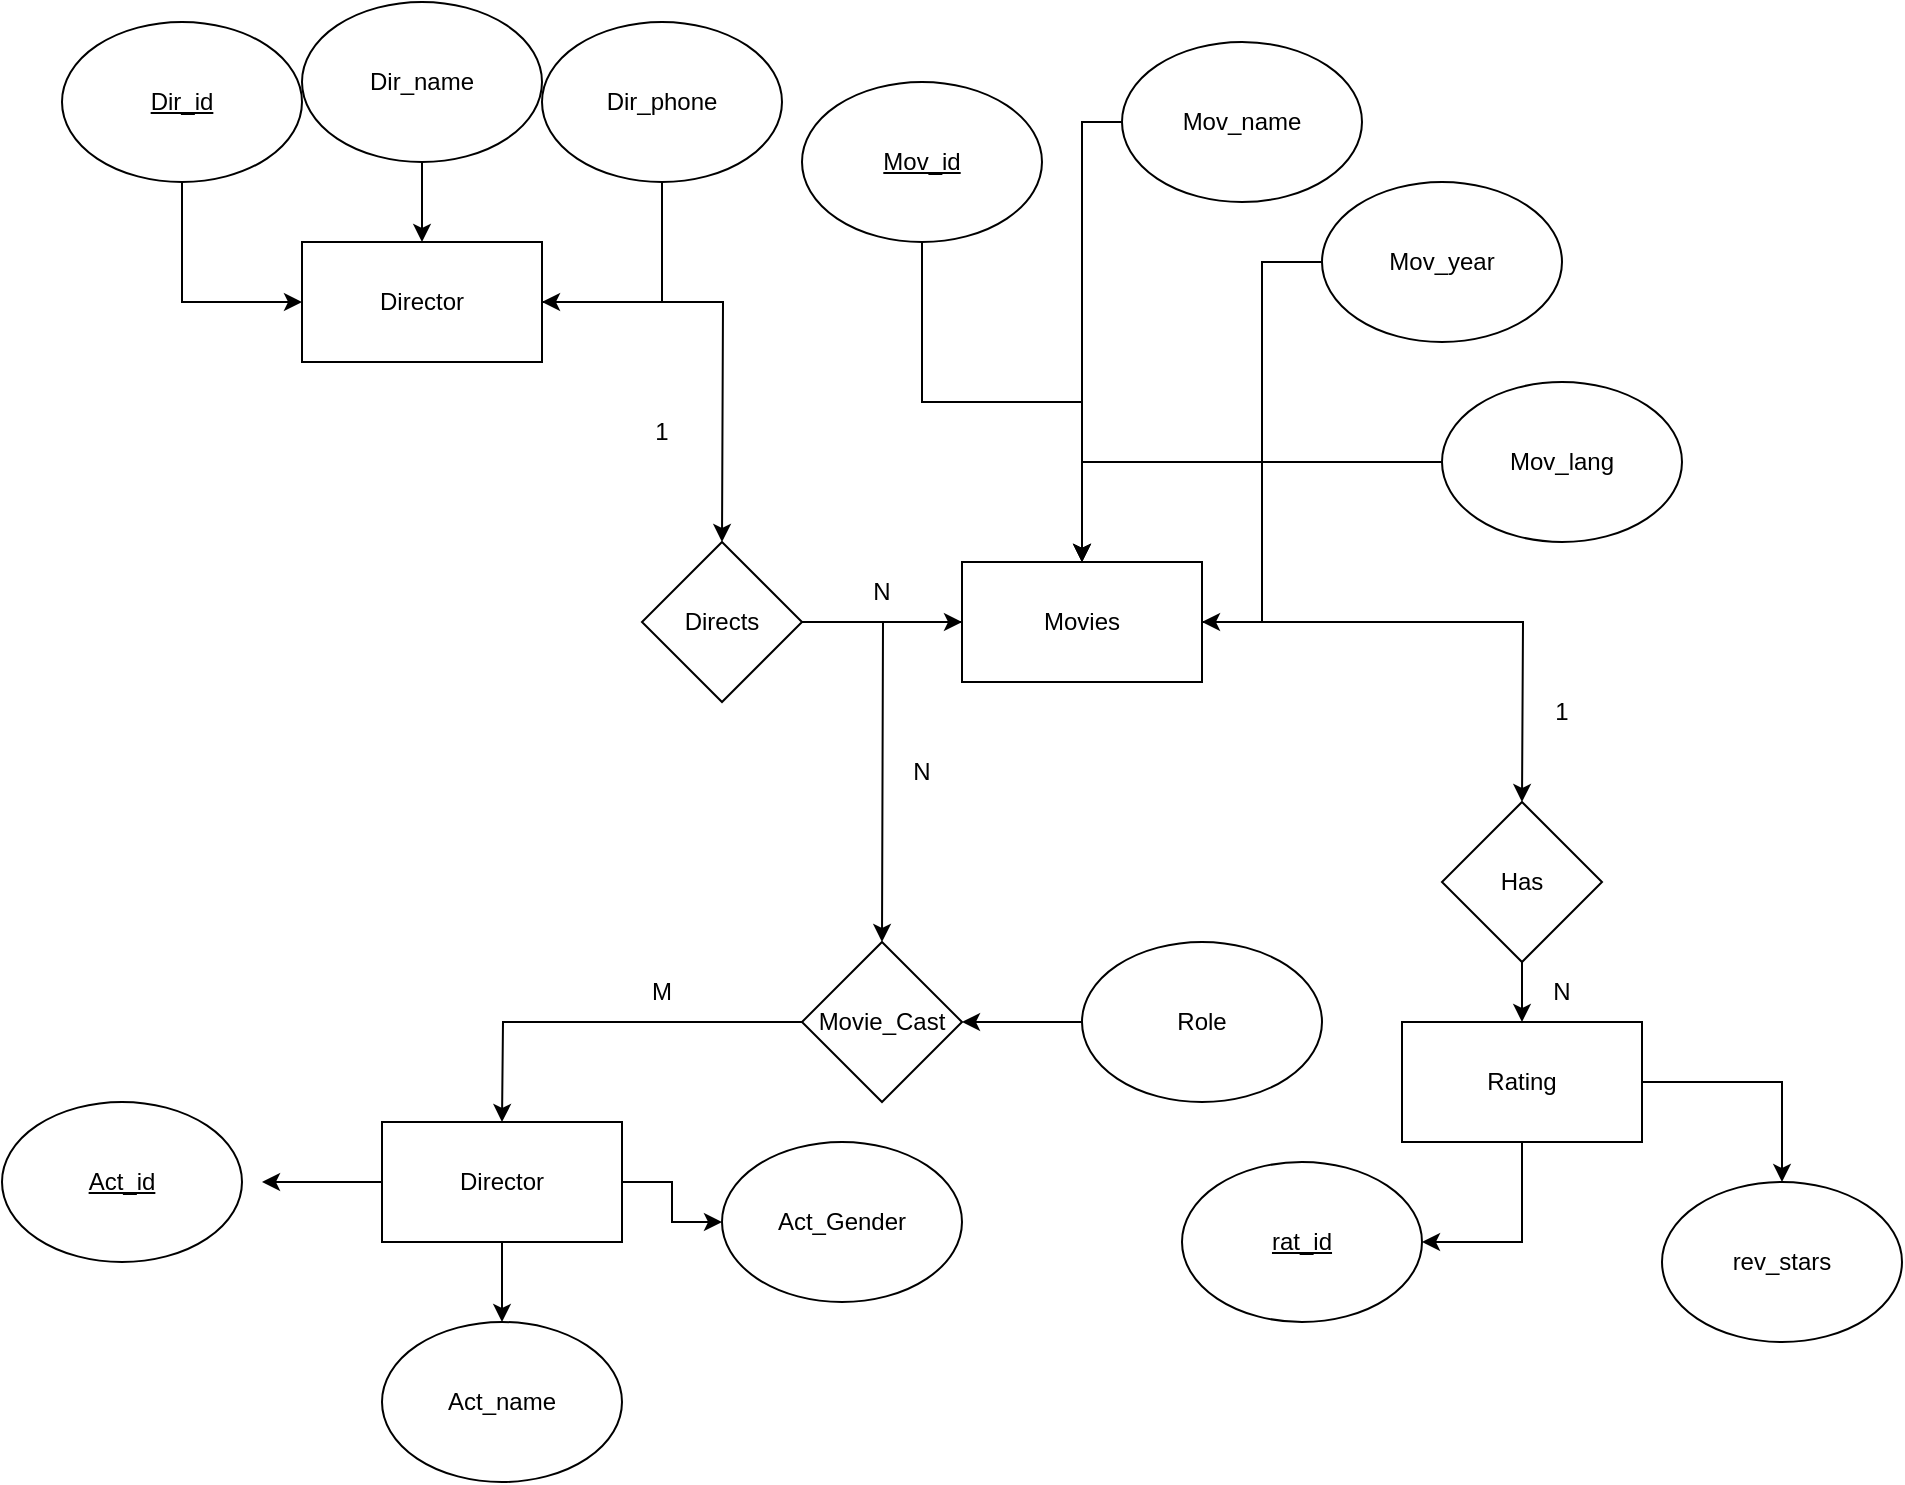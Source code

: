 <mxfile version="21.3.3" type="device">
  <diagram name="Page-1" id="XVbMSRgNcxaEmrLtLWEo">
    <mxGraphModel dx="1674" dy="788" grid="1" gridSize="10" guides="1" tooltips="1" connect="1" arrows="1" fold="1" page="1" pageScale="1" pageWidth="850" pageHeight="1100" math="0" shadow="0">
      <root>
        <mxCell id="0" />
        <mxCell id="1" parent="0" />
        <mxCell id="kArOrO6u-qZgc8jwiXDS-11" style="edgeStyle=orthogonalEdgeStyle;rounded=0;orthogonalLoop=1;jettySize=auto;html=1;" edge="1" parent="1" source="kArOrO6u-qZgc8jwiXDS-1">
          <mxGeometry relative="1" as="geometry">
            <mxPoint x="390" y="300" as="targetPoint" />
          </mxGeometry>
        </mxCell>
        <mxCell id="kArOrO6u-qZgc8jwiXDS-1" value="Director" style="rounded=0;whiteSpace=wrap;html=1;" vertex="1" parent="1">
          <mxGeometry x="180" y="150" width="120" height="60" as="geometry" />
        </mxCell>
        <mxCell id="kArOrO6u-qZgc8jwiXDS-8" style="edgeStyle=orthogonalEdgeStyle;rounded=0;orthogonalLoop=1;jettySize=auto;html=1;exitX=0.5;exitY=1;exitDx=0;exitDy=0;entryX=0;entryY=0.5;entryDx=0;entryDy=0;" edge="1" parent="1" source="kArOrO6u-qZgc8jwiXDS-2" target="kArOrO6u-qZgc8jwiXDS-1">
          <mxGeometry relative="1" as="geometry" />
        </mxCell>
        <mxCell id="kArOrO6u-qZgc8jwiXDS-2" value="&lt;u&gt;Dir_id&lt;/u&gt;" style="ellipse;whiteSpace=wrap;html=1;" vertex="1" parent="1">
          <mxGeometry x="60" y="40" width="120" height="80" as="geometry" />
        </mxCell>
        <mxCell id="kArOrO6u-qZgc8jwiXDS-6" style="edgeStyle=orthogonalEdgeStyle;rounded=0;orthogonalLoop=1;jettySize=auto;html=1;" edge="1" parent="1" source="kArOrO6u-qZgc8jwiXDS-3" target="kArOrO6u-qZgc8jwiXDS-1">
          <mxGeometry relative="1" as="geometry" />
        </mxCell>
        <mxCell id="kArOrO6u-qZgc8jwiXDS-3" value="Dir_name" style="ellipse;whiteSpace=wrap;html=1;" vertex="1" parent="1">
          <mxGeometry x="180" y="30" width="120" height="80" as="geometry" />
        </mxCell>
        <mxCell id="kArOrO6u-qZgc8jwiXDS-40" style="edgeStyle=orthogonalEdgeStyle;rounded=0;orthogonalLoop=1;jettySize=auto;html=1;entryX=1;entryY=0.5;entryDx=0;entryDy=0;" edge="1" parent="1" source="kArOrO6u-qZgc8jwiXDS-4" target="kArOrO6u-qZgc8jwiXDS-1">
          <mxGeometry relative="1" as="geometry">
            <mxPoint x="340" y="170" as="targetPoint" />
          </mxGeometry>
        </mxCell>
        <mxCell id="kArOrO6u-qZgc8jwiXDS-4" value="Dir_phone" style="ellipse;whiteSpace=wrap;html=1;" vertex="1" parent="1">
          <mxGeometry x="300" y="40" width="120" height="80" as="geometry" />
        </mxCell>
        <mxCell id="kArOrO6u-qZgc8jwiXDS-13" style="edgeStyle=orthogonalEdgeStyle;rounded=0;orthogonalLoop=1;jettySize=auto;html=1;" edge="1" parent="1" source="kArOrO6u-qZgc8jwiXDS-12">
          <mxGeometry relative="1" as="geometry">
            <mxPoint x="510" y="340" as="targetPoint" />
          </mxGeometry>
        </mxCell>
        <mxCell id="kArOrO6u-qZgc8jwiXDS-12" value="Directs" style="rhombus;whiteSpace=wrap;html=1;" vertex="1" parent="1">
          <mxGeometry x="350" y="300" width="80" height="80" as="geometry" />
        </mxCell>
        <mxCell id="kArOrO6u-qZgc8jwiXDS-23" style="edgeStyle=orthogonalEdgeStyle;rounded=0;orthogonalLoop=1;jettySize=auto;html=1;" edge="1" parent="1" source="kArOrO6u-qZgc8jwiXDS-14">
          <mxGeometry relative="1" as="geometry">
            <mxPoint x="470" y="500" as="targetPoint" />
          </mxGeometry>
        </mxCell>
        <mxCell id="kArOrO6u-qZgc8jwiXDS-45" style="edgeStyle=orthogonalEdgeStyle;rounded=0;orthogonalLoop=1;jettySize=auto;html=1;" edge="1" parent="1" source="kArOrO6u-qZgc8jwiXDS-14">
          <mxGeometry relative="1" as="geometry">
            <mxPoint x="790" y="430" as="targetPoint" />
          </mxGeometry>
        </mxCell>
        <mxCell id="kArOrO6u-qZgc8jwiXDS-14" value="Movies" style="rounded=0;whiteSpace=wrap;html=1;" vertex="1" parent="1">
          <mxGeometry x="510" y="310" width="120" height="60" as="geometry" />
        </mxCell>
        <mxCell id="kArOrO6u-qZgc8jwiXDS-19" style="edgeStyle=orthogonalEdgeStyle;rounded=0;orthogonalLoop=1;jettySize=auto;html=1;entryX=0.5;entryY=0;entryDx=0;entryDy=0;" edge="1" parent="1" source="kArOrO6u-qZgc8jwiXDS-15" target="kArOrO6u-qZgc8jwiXDS-14">
          <mxGeometry relative="1" as="geometry" />
        </mxCell>
        <mxCell id="kArOrO6u-qZgc8jwiXDS-15" value="&lt;u&gt;Mov_id&lt;/u&gt;" style="ellipse;whiteSpace=wrap;html=1;" vertex="1" parent="1">
          <mxGeometry x="430" y="70" width="120" height="80" as="geometry" />
        </mxCell>
        <mxCell id="kArOrO6u-qZgc8jwiXDS-20" style="edgeStyle=orthogonalEdgeStyle;rounded=0;orthogonalLoop=1;jettySize=auto;html=1;" edge="1" parent="1" source="kArOrO6u-qZgc8jwiXDS-16">
          <mxGeometry relative="1" as="geometry">
            <mxPoint x="570" y="310" as="targetPoint" />
          </mxGeometry>
        </mxCell>
        <mxCell id="kArOrO6u-qZgc8jwiXDS-16" value="Mov_name" style="ellipse;whiteSpace=wrap;html=1;" vertex="1" parent="1">
          <mxGeometry x="590" y="50" width="120" height="80" as="geometry" />
        </mxCell>
        <mxCell id="kArOrO6u-qZgc8jwiXDS-21" style="edgeStyle=orthogonalEdgeStyle;rounded=0;orthogonalLoop=1;jettySize=auto;html=1;entryX=1;entryY=0.5;entryDx=0;entryDy=0;" edge="1" parent="1" source="kArOrO6u-qZgc8jwiXDS-17" target="kArOrO6u-qZgc8jwiXDS-14">
          <mxGeometry relative="1" as="geometry" />
        </mxCell>
        <mxCell id="kArOrO6u-qZgc8jwiXDS-17" value="Mov_year" style="ellipse;whiteSpace=wrap;html=1;" vertex="1" parent="1">
          <mxGeometry x="690" y="120" width="120" height="80" as="geometry" />
        </mxCell>
        <mxCell id="kArOrO6u-qZgc8jwiXDS-22" style="edgeStyle=orthogonalEdgeStyle;rounded=0;orthogonalLoop=1;jettySize=auto;html=1;" edge="1" parent="1" source="kArOrO6u-qZgc8jwiXDS-18" target="kArOrO6u-qZgc8jwiXDS-14">
          <mxGeometry relative="1" as="geometry" />
        </mxCell>
        <mxCell id="kArOrO6u-qZgc8jwiXDS-18" value="Mov_lang" style="ellipse;whiteSpace=wrap;html=1;" vertex="1" parent="1">
          <mxGeometry x="750" y="220" width="120" height="80" as="geometry" />
        </mxCell>
        <mxCell id="kArOrO6u-qZgc8jwiXDS-28" style="edgeStyle=orthogonalEdgeStyle;rounded=0;orthogonalLoop=1;jettySize=auto;html=1;" edge="1" parent="1" source="kArOrO6u-qZgc8jwiXDS-24">
          <mxGeometry relative="1" as="geometry">
            <mxPoint x="280" y="590" as="targetPoint" />
          </mxGeometry>
        </mxCell>
        <mxCell id="kArOrO6u-qZgc8jwiXDS-24" value="Movie_Cast" style="rhombus;whiteSpace=wrap;html=1;" vertex="1" parent="1">
          <mxGeometry x="430" y="500" width="80" height="80" as="geometry" />
        </mxCell>
        <mxCell id="kArOrO6u-qZgc8jwiXDS-27" style="edgeStyle=orthogonalEdgeStyle;rounded=0;orthogonalLoop=1;jettySize=auto;html=1;" edge="1" parent="1" source="kArOrO6u-qZgc8jwiXDS-26" target="kArOrO6u-qZgc8jwiXDS-24">
          <mxGeometry relative="1" as="geometry" />
        </mxCell>
        <mxCell id="kArOrO6u-qZgc8jwiXDS-26" value="Role" style="ellipse;whiteSpace=wrap;html=1;" vertex="1" parent="1">
          <mxGeometry x="570" y="500" width="120" height="80" as="geometry" />
        </mxCell>
        <mxCell id="kArOrO6u-qZgc8jwiXDS-30" style="edgeStyle=orthogonalEdgeStyle;rounded=0;orthogonalLoop=1;jettySize=auto;html=1;" edge="1" parent="1" source="kArOrO6u-qZgc8jwiXDS-29">
          <mxGeometry relative="1" as="geometry">
            <mxPoint x="160" y="620" as="targetPoint" />
          </mxGeometry>
        </mxCell>
        <mxCell id="kArOrO6u-qZgc8jwiXDS-32" style="edgeStyle=orthogonalEdgeStyle;rounded=0;orthogonalLoop=1;jettySize=auto;html=1;" edge="1" parent="1" source="kArOrO6u-qZgc8jwiXDS-29">
          <mxGeometry relative="1" as="geometry">
            <mxPoint x="280" y="690" as="targetPoint" />
          </mxGeometry>
        </mxCell>
        <mxCell id="kArOrO6u-qZgc8jwiXDS-35" style="edgeStyle=orthogonalEdgeStyle;rounded=0;orthogonalLoop=1;jettySize=auto;html=1;exitX=1;exitY=0.5;exitDx=0;exitDy=0;" edge="1" parent="1" source="kArOrO6u-qZgc8jwiXDS-29" target="kArOrO6u-qZgc8jwiXDS-34">
          <mxGeometry relative="1" as="geometry" />
        </mxCell>
        <mxCell id="kArOrO6u-qZgc8jwiXDS-29" value="Director" style="rounded=0;whiteSpace=wrap;html=1;" vertex="1" parent="1">
          <mxGeometry x="220" y="590" width="120" height="60" as="geometry" />
        </mxCell>
        <mxCell id="kArOrO6u-qZgc8jwiXDS-31" value="&lt;u&gt;Act_id&lt;/u&gt;" style="ellipse;whiteSpace=wrap;html=1;" vertex="1" parent="1">
          <mxGeometry x="30" y="580" width="120" height="80" as="geometry" />
        </mxCell>
        <mxCell id="kArOrO6u-qZgc8jwiXDS-33" value="Act_name" style="ellipse;whiteSpace=wrap;html=1;" vertex="1" parent="1">
          <mxGeometry x="220" y="690" width="120" height="80" as="geometry" />
        </mxCell>
        <mxCell id="kArOrO6u-qZgc8jwiXDS-34" value="Act_Gender" style="ellipse;whiteSpace=wrap;html=1;" vertex="1" parent="1">
          <mxGeometry x="390" y="600" width="120" height="80" as="geometry" />
        </mxCell>
        <mxCell id="kArOrO6u-qZgc8jwiXDS-41" value="1" style="text;html=1;strokeColor=none;fillColor=none;align=center;verticalAlign=middle;whiteSpace=wrap;rounded=0;" vertex="1" parent="1">
          <mxGeometry x="330" y="230" width="60" height="30" as="geometry" />
        </mxCell>
        <mxCell id="kArOrO6u-qZgc8jwiXDS-42" value="N" style="text;html=1;strokeColor=none;fillColor=none;align=center;verticalAlign=middle;whiteSpace=wrap;rounded=0;" vertex="1" parent="1">
          <mxGeometry x="440" y="310" width="60" height="30" as="geometry" />
        </mxCell>
        <mxCell id="kArOrO6u-qZgc8jwiXDS-43" value="N" style="text;html=1;strokeColor=none;fillColor=none;align=center;verticalAlign=middle;whiteSpace=wrap;rounded=0;" vertex="1" parent="1">
          <mxGeometry x="460" y="400" width="60" height="30" as="geometry" />
        </mxCell>
        <mxCell id="kArOrO6u-qZgc8jwiXDS-44" value="M" style="text;html=1;strokeColor=none;fillColor=none;align=center;verticalAlign=middle;whiteSpace=wrap;rounded=0;" vertex="1" parent="1">
          <mxGeometry x="330" y="510" width="60" height="30" as="geometry" />
        </mxCell>
        <mxCell id="kArOrO6u-qZgc8jwiXDS-47" style="edgeStyle=orthogonalEdgeStyle;rounded=0;orthogonalLoop=1;jettySize=auto;html=1;" edge="1" parent="1" source="kArOrO6u-qZgc8jwiXDS-46">
          <mxGeometry relative="1" as="geometry">
            <mxPoint x="790" y="540" as="targetPoint" />
          </mxGeometry>
        </mxCell>
        <mxCell id="kArOrO6u-qZgc8jwiXDS-46" value="Has" style="rhombus;whiteSpace=wrap;html=1;" vertex="1" parent="1">
          <mxGeometry x="750" y="430" width="80" height="80" as="geometry" />
        </mxCell>
        <mxCell id="kArOrO6u-qZgc8jwiXDS-52" style="edgeStyle=orthogonalEdgeStyle;rounded=0;orthogonalLoop=1;jettySize=auto;html=1;exitX=1;exitY=0.5;exitDx=0;exitDy=0;" edge="1" parent="1" source="kArOrO6u-qZgc8jwiXDS-48" target="kArOrO6u-qZgc8jwiXDS-50">
          <mxGeometry relative="1" as="geometry" />
        </mxCell>
        <mxCell id="kArOrO6u-qZgc8jwiXDS-54" style="edgeStyle=orthogonalEdgeStyle;rounded=0;orthogonalLoop=1;jettySize=auto;html=1;entryX=1;entryY=0.5;entryDx=0;entryDy=0;" edge="1" parent="1" source="kArOrO6u-qZgc8jwiXDS-48" target="kArOrO6u-qZgc8jwiXDS-49">
          <mxGeometry relative="1" as="geometry" />
        </mxCell>
        <mxCell id="kArOrO6u-qZgc8jwiXDS-48" value="Rating" style="rounded=0;whiteSpace=wrap;html=1;" vertex="1" parent="1">
          <mxGeometry x="730" y="540" width="120" height="60" as="geometry" />
        </mxCell>
        <mxCell id="kArOrO6u-qZgc8jwiXDS-49" value="&lt;u&gt;rat_id&lt;/u&gt;" style="ellipse;whiteSpace=wrap;html=1;" vertex="1" parent="1">
          <mxGeometry x="620" y="610" width="120" height="80" as="geometry" />
        </mxCell>
        <mxCell id="kArOrO6u-qZgc8jwiXDS-50" value="rev_stars" style="ellipse;whiteSpace=wrap;html=1;" vertex="1" parent="1">
          <mxGeometry x="860" y="620" width="120" height="80" as="geometry" />
        </mxCell>
        <mxCell id="kArOrO6u-qZgc8jwiXDS-55" value="1" style="text;html=1;strokeColor=none;fillColor=none;align=center;verticalAlign=middle;whiteSpace=wrap;rounded=0;" vertex="1" parent="1">
          <mxGeometry x="780" y="370" width="60" height="30" as="geometry" />
        </mxCell>
        <mxCell id="kArOrO6u-qZgc8jwiXDS-56" value="N" style="text;html=1;strokeColor=none;fillColor=none;align=center;verticalAlign=middle;whiteSpace=wrap;rounded=0;" vertex="1" parent="1">
          <mxGeometry x="780" y="510" width="60" height="30" as="geometry" />
        </mxCell>
      </root>
    </mxGraphModel>
  </diagram>
</mxfile>

